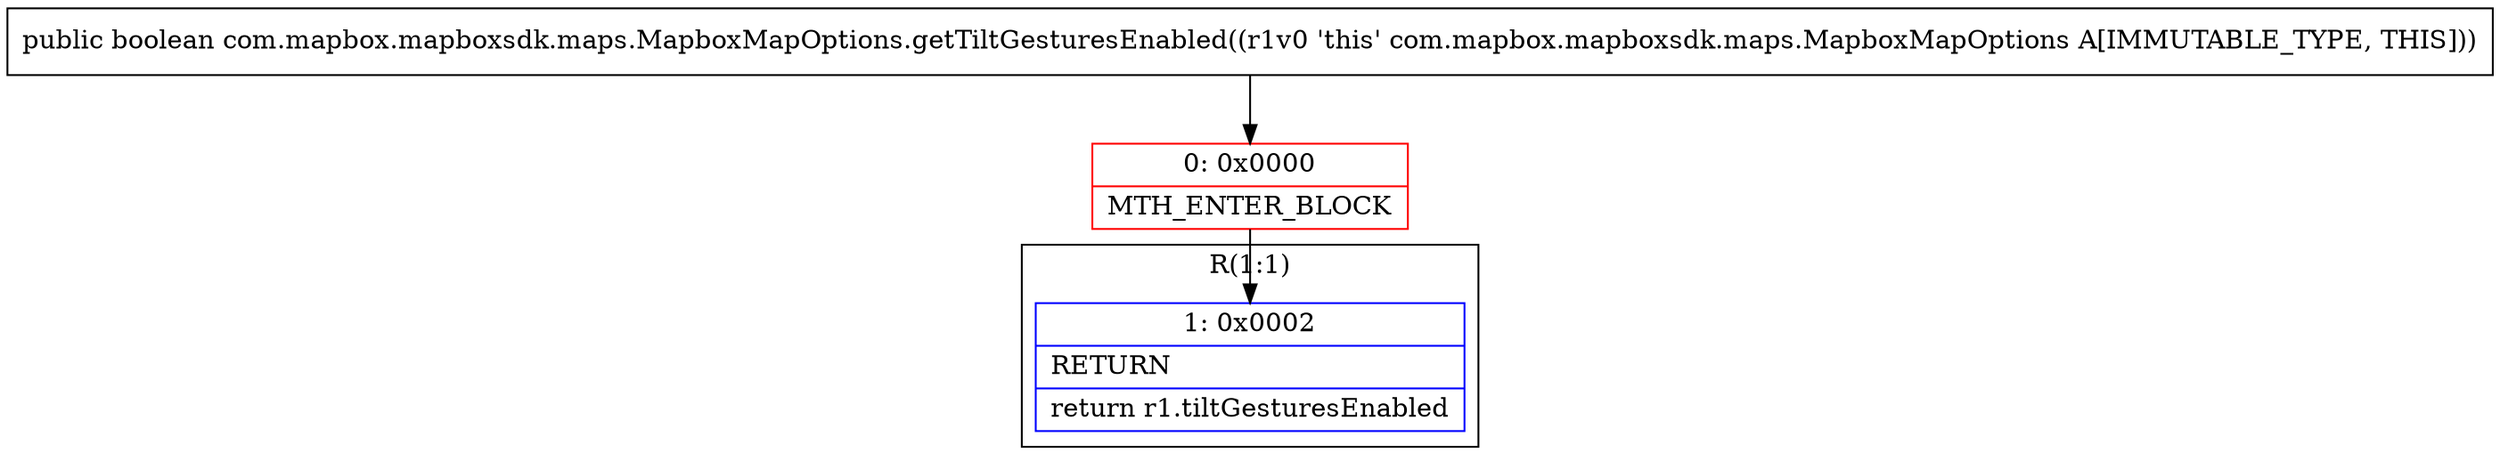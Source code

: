 digraph "CFG forcom.mapbox.mapboxsdk.maps.MapboxMapOptions.getTiltGesturesEnabled()Z" {
subgraph cluster_Region_1205222262 {
label = "R(1:1)";
node [shape=record,color=blue];
Node_1 [shape=record,label="{1\:\ 0x0002|RETURN\l|return r1.tiltGesturesEnabled\l}"];
}
Node_0 [shape=record,color=red,label="{0\:\ 0x0000|MTH_ENTER_BLOCK\l}"];
MethodNode[shape=record,label="{public boolean com.mapbox.mapboxsdk.maps.MapboxMapOptions.getTiltGesturesEnabled((r1v0 'this' com.mapbox.mapboxsdk.maps.MapboxMapOptions A[IMMUTABLE_TYPE, THIS])) }"];
MethodNode -> Node_0;
Node_0 -> Node_1;
}

